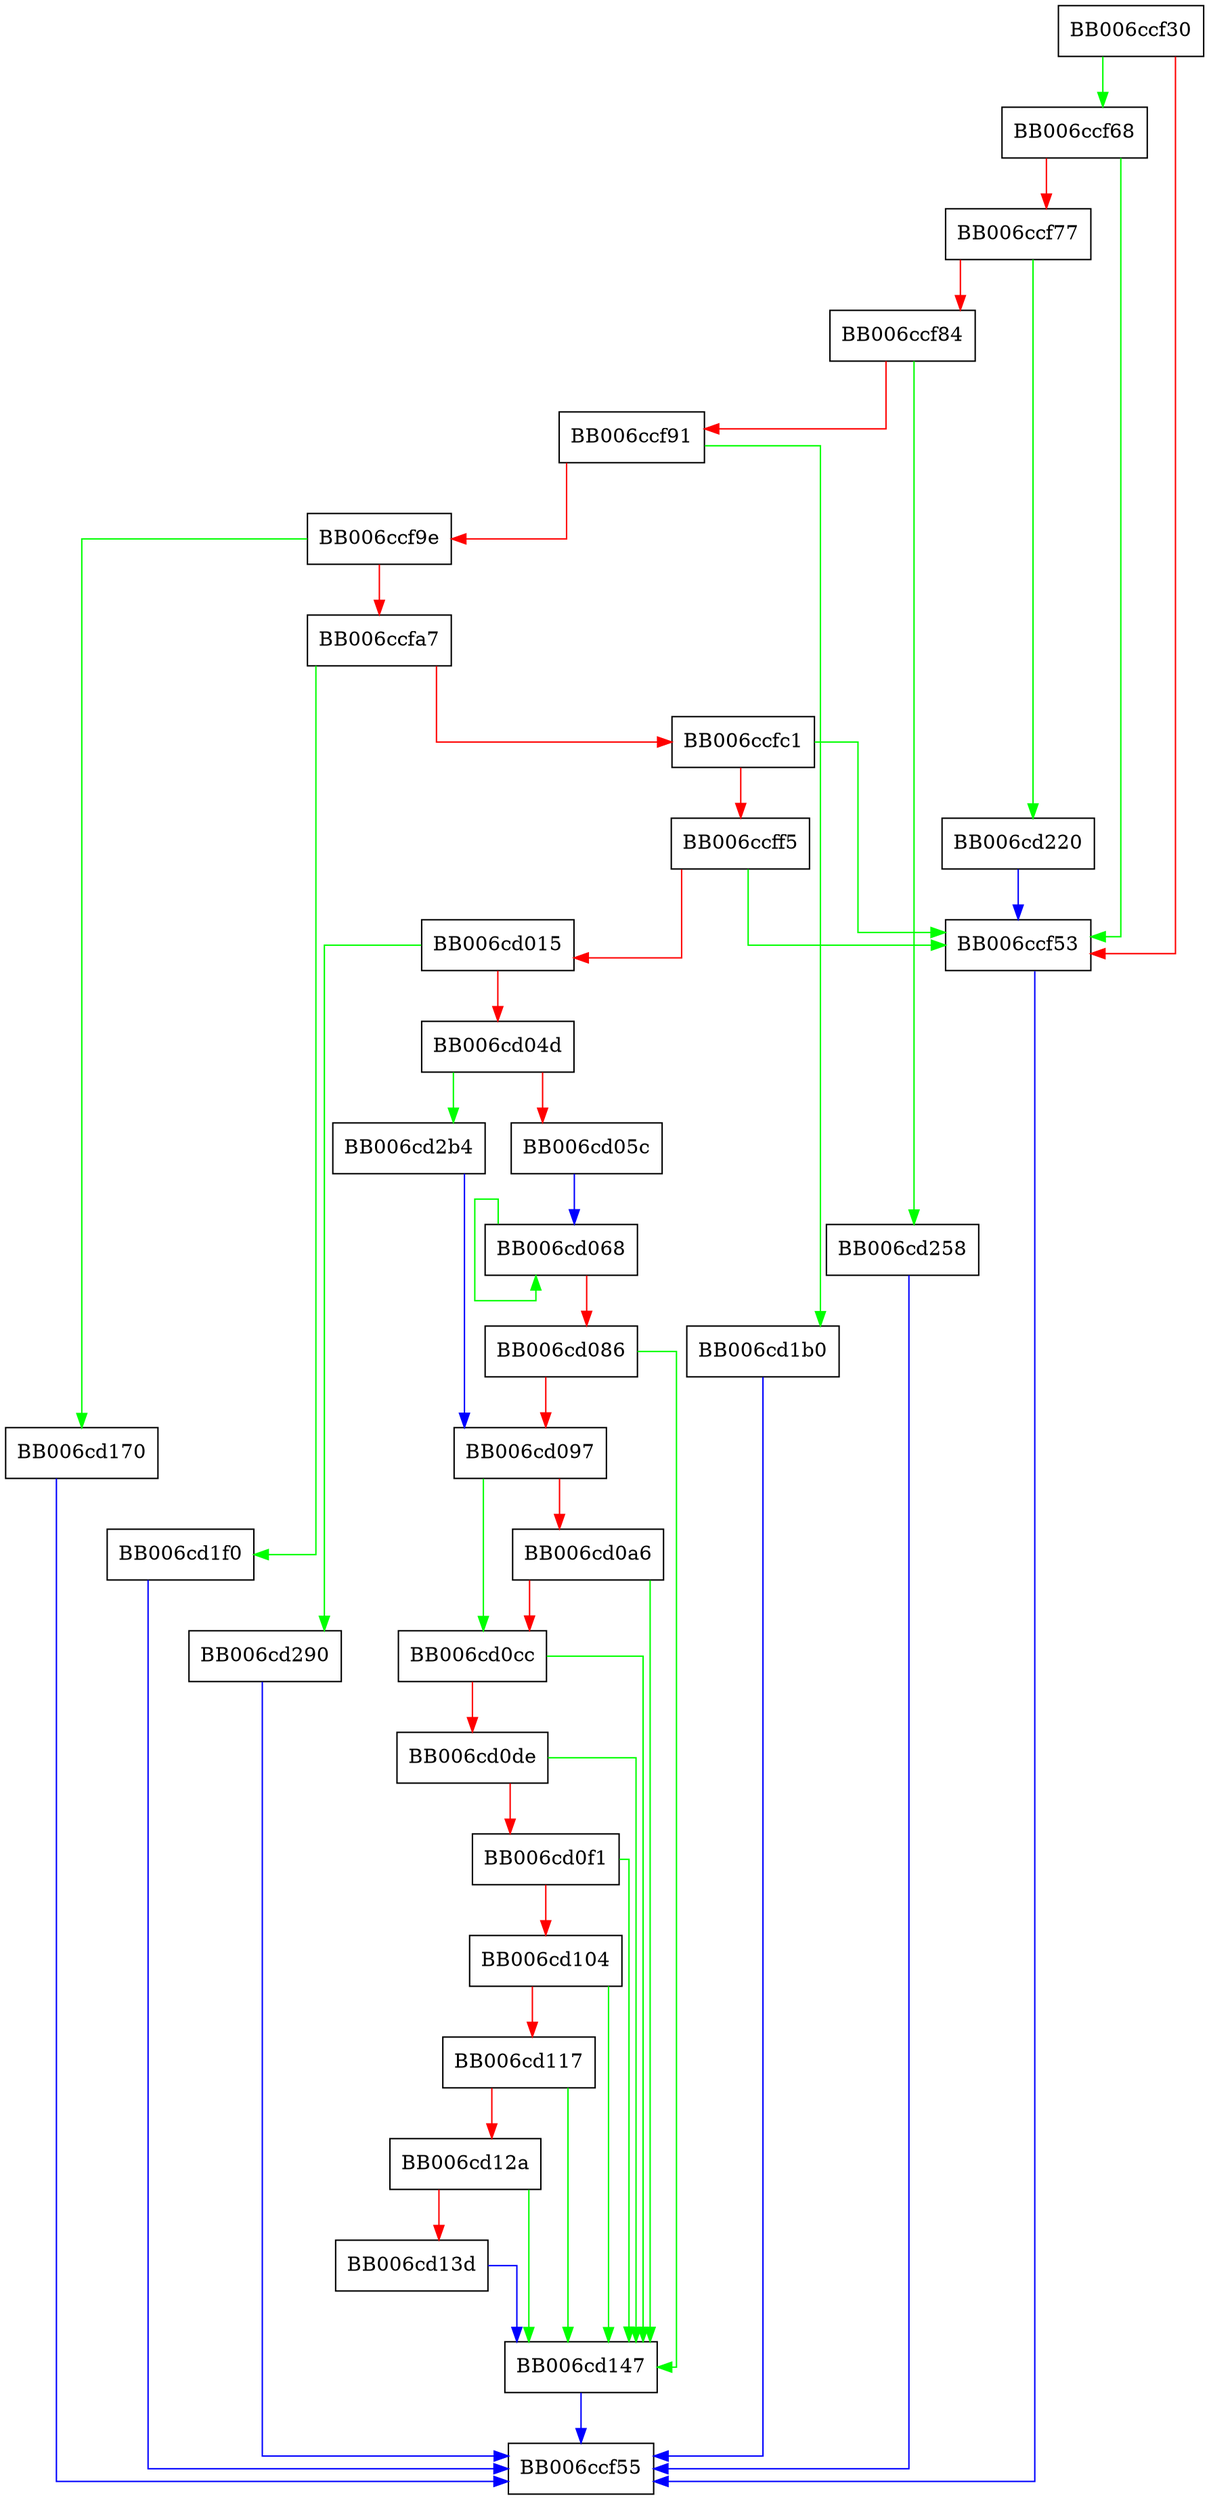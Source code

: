 digraph kdf_tls1_prf_derive {
  node [shape="box"];
  graph [splines=ortho];
  BB006ccf30 -> BB006ccf68 [color="green"];
  BB006ccf30 -> BB006ccf53 [color="red"];
  BB006ccf53 -> BB006ccf55 [color="blue"];
  BB006ccf68 -> BB006ccf53 [color="green"];
  BB006ccf68 -> BB006ccf77 [color="red"];
  BB006ccf77 -> BB006cd220 [color="green"];
  BB006ccf77 -> BB006ccf84 [color="red"];
  BB006ccf84 -> BB006cd258 [color="green"];
  BB006ccf84 -> BB006ccf91 [color="red"];
  BB006ccf91 -> BB006cd1b0 [color="green"];
  BB006ccf91 -> BB006ccf9e [color="red"];
  BB006ccf9e -> BB006cd170 [color="green"];
  BB006ccf9e -> BB006ccfa7 [color="red"];
  BB006ccfa7 -> BB006cd1f0 [color="green"];
  BB006ccfa7 -> BB006ccfc1 [color="red"];
  BB006ccfc1 -> BB006ccf53 [color="green"];
  BB006ccfc1 -> BB006ccff5 [color="red"];
  BB006ccff5 -> BB006ccf53 [color="green"];
  BB006ccff5 -> BB006cd015 [color="red"];
  BB006cd015 -> BB006cd290 [color="green"];
  BB006cd015 -> BB006cd04d [color="red"];
  BB006cd04d -> BB006cd2b4 [color="green"];
  BB006cd04d -> BB006cd05c [color="red"];
  BB006cd05c -> BB006cd068 [color="blue"];
  BB006cd068 -> BB006cd068 [color="green"];
  BB006cd068 -> BB006cd086 [color="red"];
  BB006cd086 -> BB006cd147 [color="green"];
  BB006cd086 -> BB006cd097 [color="red"];
  BB006cd097 -> BB006cd0cc [color="green"];
  BB006cd097 -> BB006cd0a6 [color="red"];
  BB006cd0a6 -> BB006cd147 [color="green"];
  BB006cd0a6 -> BB006cd0cc [color="red"];
  BB006cd0cc -> BB006cd147 [color="green"];
  BB006cd0cc -> BB006cd0de [color="red"];
  BB006cd0de -> BB006cd147 [color="green"];
  BB006cd0de -> BB006cd0f1 [color="red"];
  BB006cd0f1 -> BB006cd147 [color="green"];
  BB006cd0f1 -> BB006cd104 [color="red"];
  BB006cd104 -> BB006cd147 [color="green"];
  BB006cd104 -> BB006cd117 [color="red"];
  BB006cd117 -> BB006cd147 [color="green"];
  BB006cd117 -> BB006cd12a [color="red"];
  BB006cd12a -> BB006cd147 [color="green"];
  BB006cd12a -> BB006cd13d [color="red"];
  BB006cd13d -> BB006cd147 [color="blue"];
  BB006cd147 -> BB006ccf55 [color="blue"];
  BB006cd170 -> BB006ccf55 [color="blue"];
  BB006cd1b0 -> BB006ccf55 [color="blue"];
  BB006cd1f0 -> BB006ccf55 [color="blue"];
  BB006cd220 -> BB006ccf53 [color="blue"];
  BB006cd258 -> BB006ccf55 [color="blue"];
  BB006cd290 -> BB006ccf55 [color="blue"];
  BB006cd2b4 -> BB006cd097 [color="blue"];
}
